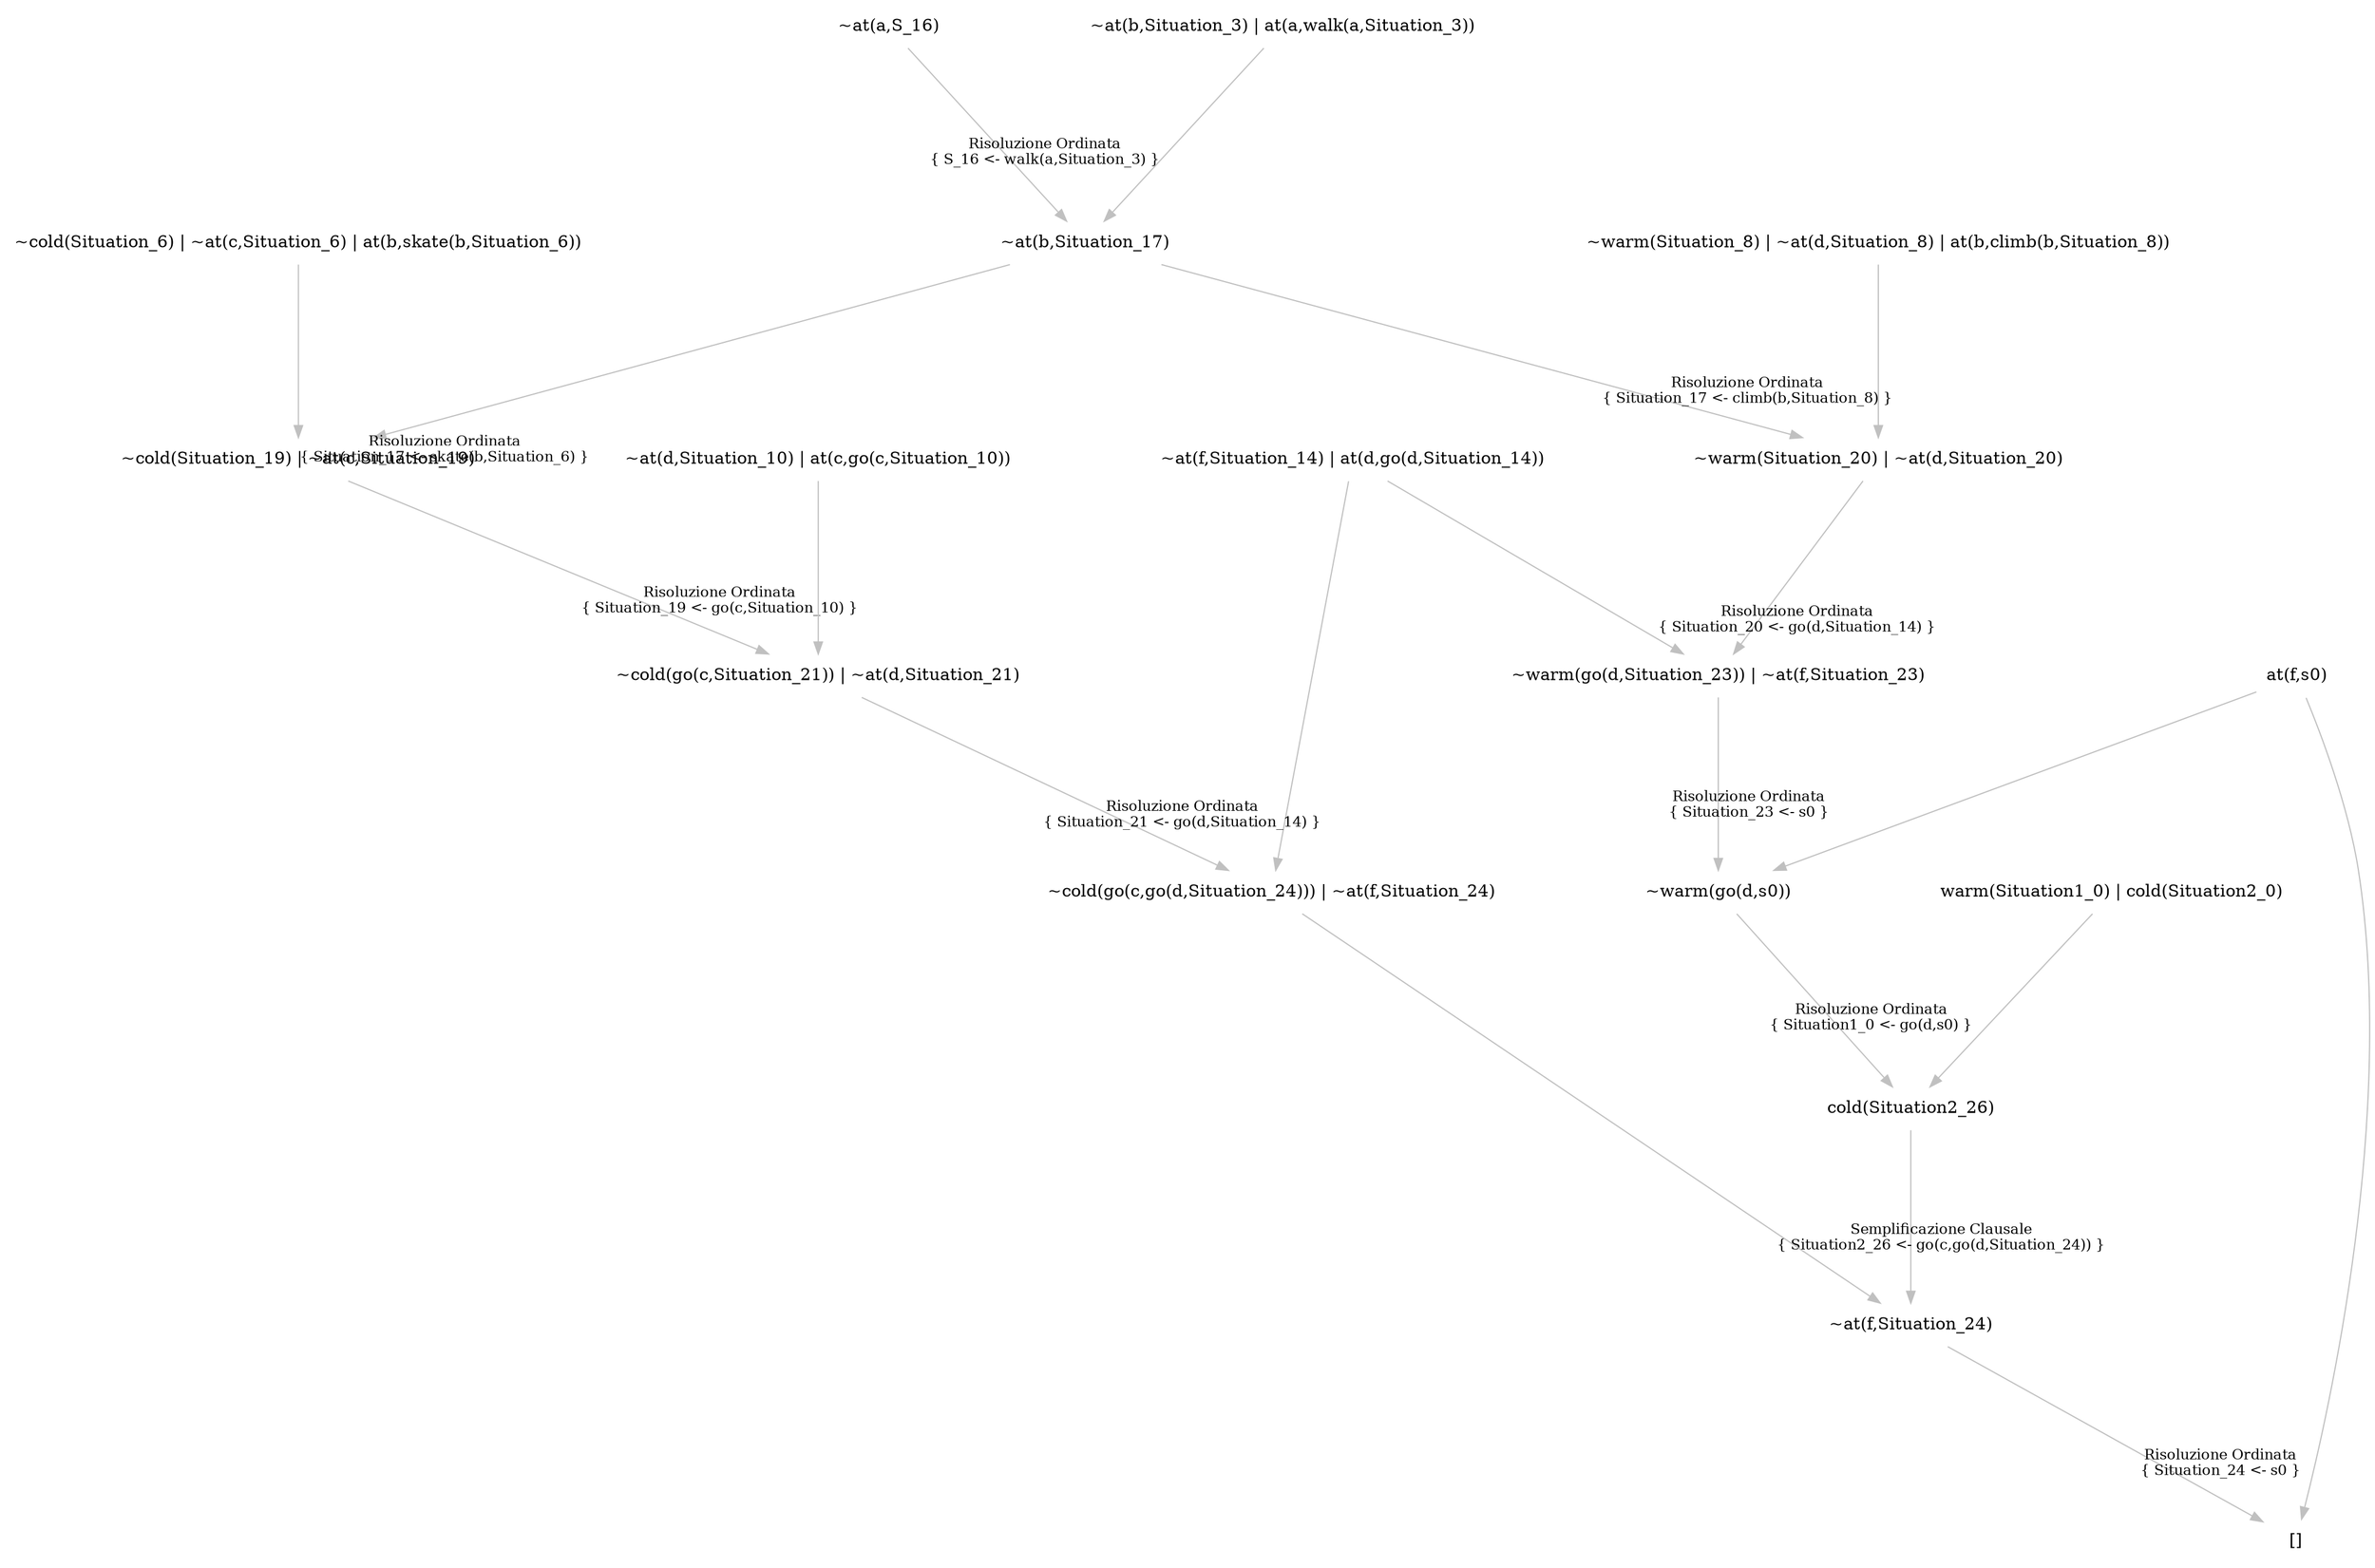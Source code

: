 digraph {
	nodesep="1.5"; ranksep=2;
	node [shape=plaintext];
	edge [color=gray];
	"~at(f,Situation_24)" -> "[]" [labelfontcolor=black,labelfontsize="12",headlabel="Risoluzione Ordinata\n{ Situation_24 <- s0 }",labeldistance="6"];
	"cold(Situation2_26)" -> "~at(f,Situation_24)" [labelfontcolor=black,labelfontsize="12",headlabel="Semplificazione Clausale\n{ Situation2_26 <- go(c,go(d,Situation_24)) }",labeldistance="6"];
	"~warm(go(d,s0))" -> "cold(Situation2_26)" [labelfontcolor=black,labelfontsize="12",headlabel="Risoluzione Ordinata\n{ Situation1_0 <- go(d,s0) }",labeldistance="6"];
	"~warm(go(d,Situation_23)) | ~at(f,Situation_23)" -> "~warm(go(d,s0))" [labelfontcolor=black,labelfontsize="12",headlabel="Risoluzione Ordinata\n{ Situation_23 <- s0 }",labeldistance="6"];
	"~warm(Situation_20) | ~at(d,Situation_20)" -> "~warm(go(d,Situation_23)) | ~at(f,Situation_23)" [labelfontcolor=black,labelfontsize="12",headlabel="Risoluzione Ordinata\n{ Situation_20 <- go(d,Situation_14) }",labeldistance="6"];
	"~at(b,Situation_17)" -> "~warm(Situation_20) | ~at(d,Situation_20)" [labelfontcolor=black,labelfontsize="12",headlabel="Risoluzione Ordinata\n{ Situation_17 <- climb(b,Situation_8) }",labeldistance="6"];
	"~at(a,S_16)" -> "~at(b,Situation_17)" [labelfontcolor=black,labelfontsize="12",headlabel="Risoluzione Ordinata\n{ S_16 <- walk(a,Situation_3) }",labeldistance="6"];
	"~at(b,Situation_3) | at(a,walk(a,Situation_3))" -> "~at(b,Situation_17)" ;
	"~warm(Situation_8) | ~at(d,Situation_8) | at(b,climb(b,Situation_8))" -> "~warm(Situation_20) | ~at(d,Situation_20)" ;
	"~at(f,Situation_14) | at(d,go(d,Situation_14))" -> "~warm(go(d,Situation_23)) | ~at(f,Situation_23)" ;
	"at(f,s0)" -> "~warm(go(d,s0))" ;
	"warm(Situation1_0) | cold(Situation2_0)" -> "cold(Situation2_26)" ;
	"~cold(go(c,go(d,Situation_24))) | ~at(f,Situation_24)" -> "~at(f,Situation_24)" ;
	"~cold(go(c,Situation_21)) | ~at(d,Situation_21)" -> "~cold(go(c,go(d,Situation_24))) | ~at(f,Situation_24)" [labelfontcolor=black,labelfontsize="12",headlabel="Risoluzione Ordinata\n{ Situation_21 <- go(d,Situation_14) }",labeldistance="6"];
	"~cold(Situation_19) | ~at(c,Situation_19)" -> "~cold(go(c,Situation_21)) | ~at(d,Situation_21)" [labelfontcolor=black,labelfontsize="12",headlabel="Risoluzione Ordinata\n{ Situation_19 <- go(c,Situation_10) }",labeldistance="6"];
	"~at(b,Situation_17)" -> "~cold(Situation_19) | ~at(c,Situation_19)" [labelfontcolor=black,labelfontsize="12",headlabel="Risoluzione Ordinata\n{ Situation_17 <- skate(b,Situation_6) }",labeldistance="6"];
	"~cold(Situation_6) | ~at(c,Situation_6) | at(b,skate(b,Situation_6))" -> "~cold(Situation_19) | ~at(c,Situation_19)" ;
	"~at(d,Situation_10) | at(c,go(c,Situation_10))" -> "~cold(go(c,Situation_21)) | ~at(d,Situation_21)" ;
	"~at(f,Situation_14) | at(d,go(d,Situation_14))" -> "~cold(go(c,go(d,Situation_24))) | ~at(f,Situation_24)" ;
	"at(f,s0)" -> "[]" ;
}

